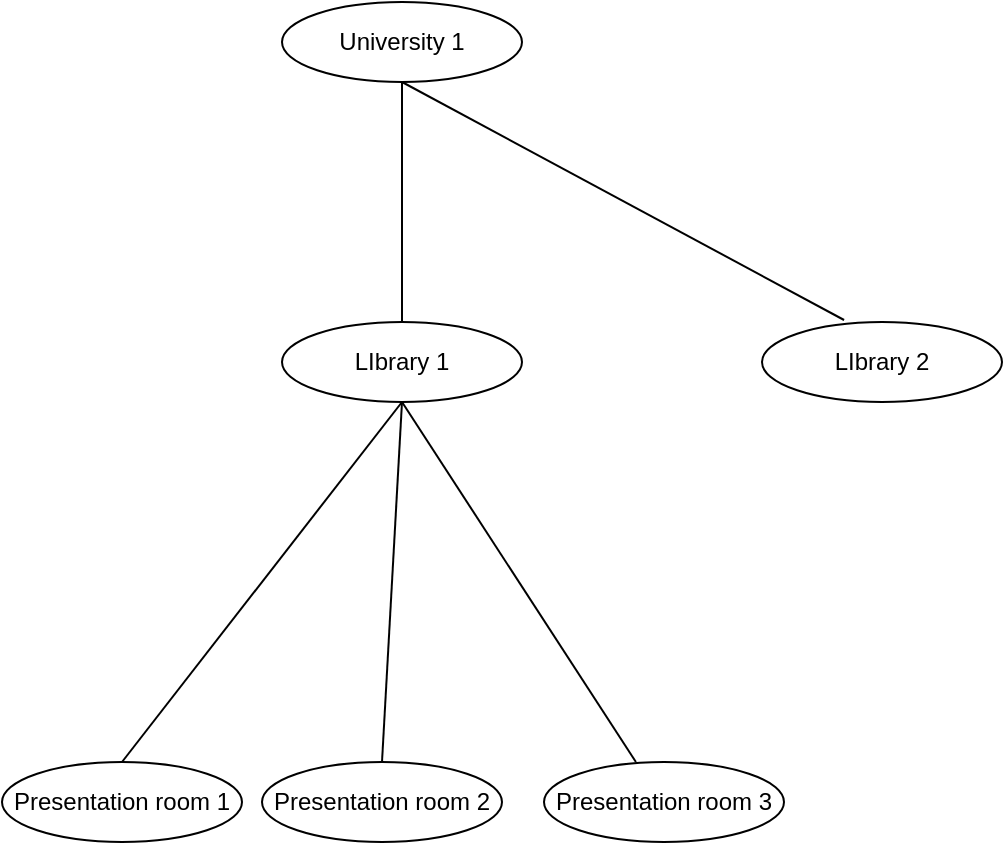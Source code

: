 <mxfile version="23.1.5" type="device">
  <diagram name="Page-1" id="3y5pf39N021trjWYAkBF">
    <mxGraphModel dx="1120" dy="524" grid="1" gridSize="10" guides="1" tooltips="1" connect="1" arrows="1" fold="1" page="1" pageScale="1" pageWidth="850" pageHeight="1100" math="0" shadow="0">
      <root>
        <mxCell id="0" />
        <mxCell id="1" parent="0" />
        <mxCell id="OrceEvYsXX2ewVkilPh6-4" value="Presentation room 1" style="ellipse;whiteSpace=wrap;html=1;" vertex="1" parent="1">
          <mxGeometry x="160" y="580" width="120" height="40" as="geometry" />
        </mxCell>
        <mxCell id="OrceEvYsXX2ewVkilPh6-5" value="Presentation room 2" style="ellipse;whiteSpace=wrap;html=1;" vertex="1" parent="1">
          <mxGeometry x="290" y="580" width="120" height="40" as="geometry" />
        </mxCell>
        <mxCell id="OrceEvYsXX2ewVkilPh6-6" value="Presentation room 3" style="ellipse;whiteSpace=wrap;html=1;" vertex="1" parent="1">
          <mxGeometry x="431" y="580" width="120" height="40" as="geometry" />
        </mxCell>
        <mxCell id="OrceEvYsXX2ewVkilPh6-7" value="LIbrary 1" style="ellipse;whiteSpace=wrap;html=1;" vertex="1" parent="1">
          <mxGeometry x="300" y="360" width="120" height="40" as="geometry" />
        </mxCell>
        <mxCell id="OrceEvYsXX2ewVkilPh6-8" value="University 1" style="ellipse;whiteSpace=wrap;html=1;" vertex="1" parent="1">
          <mxGeometry x="300" y="200" width="120" height="40" as="geometry" />
        </mxCell>
        <mxCell id="OrceEvYsXX2ewVkilPh6-10" value="" style="endArrow=none;html=1;rounded=0;entryX=0.5;entryY=1;entryDx=0;entryDy=0;" edge="1" parent="1" target="OrceEvYsXX2ewVkilPh6-8">
          <mxGeometry width="50" height="50" relative="1" as="geometry">
            <mxPoint x="360" y="360" as="sourcePoint" />
            <mxPoint x="450" y="360" as="targetPoint" />
          </mxGeometry>
        </mxCell>
        <mxCell id="OrceEvYsXX2ewVkilPh6-14" value="" style="endArrow=none;html=1;rounded=0;exitX=0.5;exitY=1;exitDx=0;exitDy=0;entryX=0.5;entryY=0;entryDx=0;entryDy=0;" edge="1" parent="1" source="OrceEvYsXX2ewVkilPh6-7" target="OrceEvYsXX2ewVkilPh6-4">
          <mxGeometry width="50" height="50" relative="1" as="geometry">
            <mxPoint x="500" y="440" as="sourcePoint" />
            <mxPoint x="550" y="390" as="targetPoint" />
          </mxGeometry>
        </mxCell>
        <mxCell id="OrceEvYsXX2ewVkilPh6-15" value="" style="endArrow=none;html=1;rounded=0;entryX=0.5;entryY=0;entryDx=0;entryDy=0;" edge="1" parent="1" target="OrceEvYsXX2ewVkilPh6-5">
          <mxGeometry width="50" height="50" relative="1" as="geometry">
            <mxPoint x="360" y="400" as="sourcePoint" />
            <mxPoint x="570" y="450" as="targetPoint" />
          </mxGeometry>
        </mxCell>
        <mxCell id="OrceEvYsXX2ewVkilPh6-16" value="" style="endArrow=none;html=1;rounded=0;entryX=0.383;entryY=0;entryDx=0;entryDy=0;entryPerimeter=0;" edge="1" parent="1" target="OrceEvYsXX2ewVkilPh6-6">
          <mxGeometry width="50" height="50" relative="1" as="geometry">
            <mxPoint x="360" y="400" as="sourcePoint" />
            <mxPoint x="480" y="460" as="targetPoint" />
          </mxGeometry>
        </mxCell>
        <mxCell id="OrceEvYsXX2ewVkilPh6-18" value="LIbrary 2" style="ellipse;whiteSpace=wrap;html=1;" vertex="1" parent="1">
          <mxGeometry x="540" y="360" width="120" height="40" as="geometry" />
        </mxCell>
        <mxCell id="OrceEvYsXX2ewVkilPh6-19" value="" style="endArrow=none;html=1;rounded=0;exitX=0.342;exitY=-0.025;exitDx=0;exitDy=0;exitPerimeter=0;entryX=0.5;entryY=1;entryDx=0;entryDy=0;" edge="1" parent="1" source="OrceEvYsXX2ewVkilPh6-18" target="OrceEvYsXX2ewVkilPh6-8">
          <mxGeometry width="50" height="50" relative="1" as="geometry">
            <mxPoint x="230" y="360" as="sourcePoint" />
            <mxPoint x="310" y="230" as="targetPoint" />
          </mxGeometry>
        </mxCell>
      </root>
    </mxGraphModel>
  </diagram>
</mxfile>
